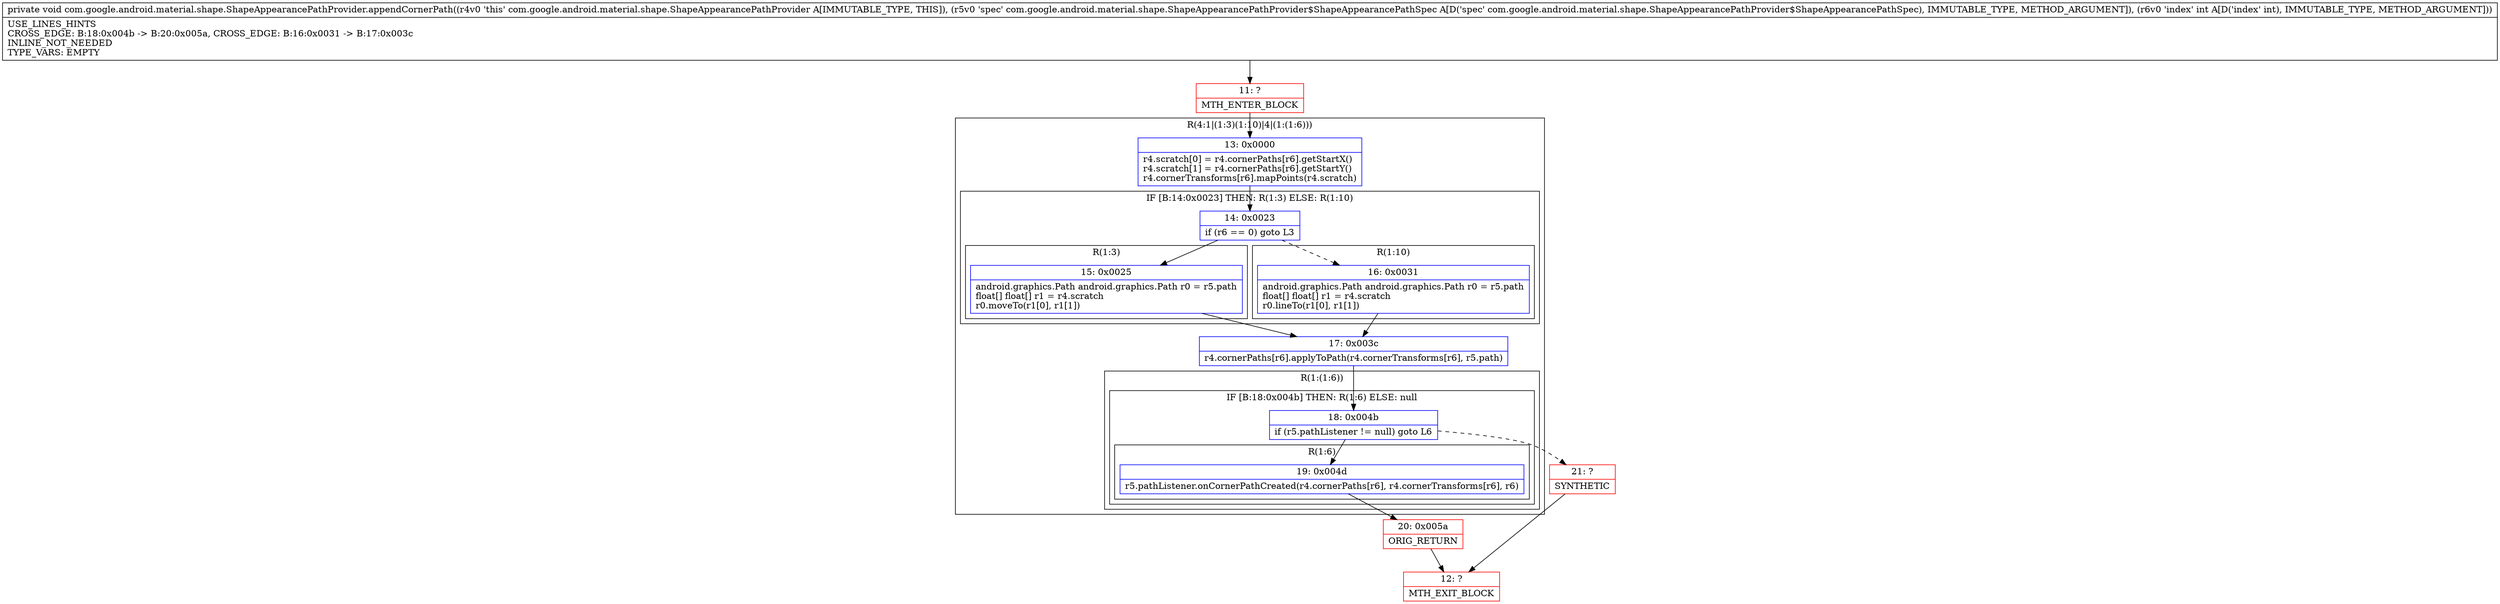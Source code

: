 digraph "CFG forcom.google.android.material.shape.ShapeAppearancePathProvider.appendCornerPath(Lcom\/google\/android\/material\/shape\/ShapeAppearancePathProvider$ShapeAppearancePathSpec;I)V" {
subgraph cluster_Region_1609478127 {
label = "R(4:1|(1:3)(1:10)|4|(1:(1:6)))";
node [shape=record,color=blue];
Node_13 [shape=record,label="{13\:\ 0x0000|r4.scratch[0] = r4.cornerPaths[r6].getStartX()\lr4.scratch[1] = r4.cornerPaths[r6].getStartY()\lr4.cornerTransforms[r6].mapPoints(r4.scratch)\l}"];
subgraph cluster_IfRegion_833985605 {
label = "IF [B:14:0x0023] THEN: R(1:3) ELSE: R(1:10)";
node [shape=record,color=blue];
Node_14 [shape=record,label="{14\:\ 0x0023|if (r6 == 0) goto L3\l}"];
subgraph cluster_Region_1690475 {
label = "R(1:3)";
node [shape=record,color=blue];
Node_15 [shape=record,label="{15\:\ 0x0025|android.graphics.Path android.graphics.Path r0 = r5.path\lfloat[] float[] r1 = r4.scratch\lr0.moveTo(r1[0], r1[1])\l}"];
}
subgraph cluster_Region_475178476 {
label = "R(1:10)";
node [shape=record,color=blue];
Node_16 [shape=record,label="{16\:\ 0x0031|android.graphics.Path android.graphics.Path r0 = r5.path\lfloat[] float[] r1 = r4.scratch\lr0.lineTo(r1[0], r1[1])\l}"];
}
}
Node_17 [shape=record,label="{17\:\ 0x003c|r4.cornerPaths[r6].applyToPath(r4.cornerTransforms[r6], r5.path)\l}"];
subgraph cluster_Region_1883605484 {
label = "R(1:(1:6))";
node [shape=record,color=blue];
subgraph cluster_IfRegion_1134857188 {
label = "IF [B:18:0x004b] THEN: R(1:6) ELSE: null";
node [shape=record,color=blue];
Node_18 [shape=record,label="{18\:\ 0x004b|if (r5.pathListener != null) goto L6\l}"];
subgraph cluster_Region_1763689896 {
label = "R(1:6)";
node [shape=record,color=blue];
Node_19 [shape=record,label="{19\:\ 0x004d|r5.pathListener.onCornerPathCreated(r4.cornerPaths[r6], r4.cornerTransforms[r6], r6)\l}"];
}
}
}
}
Node_11 [shape=record,color=red,label="{11\:\ ?|MTH_ENTER_BLOCK\l}"];
Node_20 [shape=record,color=red,label="{20\:\ 0x005a|ORIG_RETURN\l}"];
Node_12 [shape=record,color=red,label="{12\:\ ?|MTH_EXIT_BLOCK\l}"];
Node_21 [shape=record,color=red,label="{21\:\ ?|SYNTHETIC\l}"];
MethodNode[shape=record,label="{private void com.google.android.material.shape.ShapeAppearancePathProvider.appendCornerPath((r4v0 'this' com.google.android.material.shape.ShapeAppearancePathProvider A[IMMUTABLE_TYPE, THIS]), (r5v0 'spec' com.google.android.material.shape.ShapeAppearancePathProvider$ShapeAppearancePathSpec A[D('spec' com.google.android.material.shape.ShapeAppearancePathProvider$ShapeAppearancePathSpec), IMMUTABLE_TYPE, METHOD_ARGUMENT]), (r6v0 'index' int A[D('index' int), IMMUTABLE_TYPE, METHOD_ARGUMENT]))  | USE_LINES_HINTS\lCROSS_EDGE: B:18:0x004b \-\> B:20:0x005a, CROSS_EDGE: B:16:0x0031 \-\> B:17:0x003c\lINLINE_NOT_NEEDED\lTYPE_VARS: EMPTY\l}"];
MethodNode -> Node_11;Node_13 -> Node_14;
Node_14 -> Node_15;
Node_14 -> Node_16[style=dashed];
Node_15 -> Node_17;
Node_16 -> Node_17;
Node_17 -> Node_18;
Node_18 -> Node_19;
Node_18 -> Node_21[style=dashed];
Node_19 -> Node_20;
Node_11 -> Node_13;
Node_20 -> Node_12;
Node_21 -> Node_12;
}

